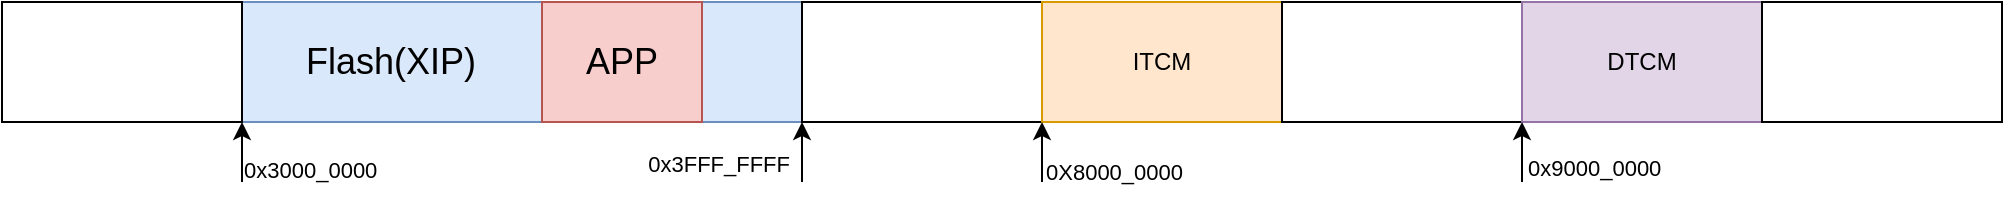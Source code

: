 <mxfile version="21.1.9" type="github">
  <diagram name="第 1 页" id="2LffVak39jsRAu2qzqk5">
    <mxGraphModel dx="1195" dy="626" grid="1" gridSize="10" guides="1" tooltips="1" connect="1" arrows="1" fold="1" page="1" pageScale="1" pageWidth="827" pageHeight="1169" math="0" shadow="0">
      <root>
        <mxCell id="0" />
        <mxCell id="1" parent="0" />
        <mxCell id="Gvte_bGv6yS3TtqOH1Us-2" value="&amp;nbsp; &amp;nbsp; &amp;nbsp; Flash(XIP)" style="rounded=0;whiteSpace=wrap;html=1;fontSize=18;align=left;fillColor=#dae8fc;strokeColor=#6c8ebf;" vertex="1" parent="1">
          <mxGeometry x="140" y="270" width="280" height="60" as="geometry" />
        </mxCell>
        <mxCell id="Gvte_bGv6yS3TtqOH1Us-3" value="APP" style="rounded=0;whiteSpace=wrap;html=1;fontSize=18;fillColor=#f8cecc;strokeColor=#b85450;" vertex="1" parent="1">
          <mxGeometry x="290" y="270" width="80" height="60" as="geometry" />
        </mxCell>
        <mxCell id="Gvte_bGv6yS3TtqOH1Us-6" value="" style="endArrow=classic;html=1;rounded=0;" edge="1" parent="1">
          <mxGeometry width="50" height="50" relative="1" as="geometry">
            <mxPoint x="140" y="360" as="sourcePoint" />
            <mxPoint x="140" y="330" as="targetPoint" />
          </mxGeometry>
        </mxCell>
        <mxCell id="Gvte_bGv6yS3TtqOH1Us-8" value="0x3000_0000" style="edgeLabel;html=1;align=left;verticalAlign=middle;resizable=0;points=[];" vertex="1" connectable="0" parent="Gvte_bGv6yS3TtqOH1Us-6">
          <mxGeometry x="-0.552" y="1" relative="1" as="geometry">
            <mxPoint as="offset" />
          </mxGeometry>
        </mxCell>
        <mxCell id="Gvte_bGv6yS3TtqOH1Us-12" value="" style="endArrow=classic;html=1;rounded=0;entryX=1;entryY=1;entryDx=0;entryDy=0;" edge="1" parent="1" target="Gvte_bGv6yS3TtqOH1Us-2">
          <mxGeometry width="50" height="50" relative="1" as="geometry">
            <mxPoint x="420" y="360" as="sourcePoint" />
            <mxPoint x="340" y="340" as="targetPoint" />
          </mxGeometry>
        </mxCell>
        <mxCell id="Gvte_bGv6yS3TtqOH1Us-13" value="0x3FFF_FFFF" style="edgeLabel;html=1;align=right;verticalAlign=middle;resizable=0;points=[];" vertex="1" connectable="0" parent="Gvte_bGv6yS3TtqOH1Us-12">
          <mxGeometry x="-0.36" y="-1" relative="1" as="geometry">
            <mxPoint x="-7" as="offset" />
          </mxGeometry>
        </mxCell>
        <mxCell id="Gvte_bGv6yS3TtqOH1Us-14" value="" style="rounded=0;whiteSpace=wrap;html=1;" vertex="1" parent="1">
          <mxGeometry x="420" y="270" width="120" height="60" as="geometry" />
        </mxCell>
        <mxCell id="Gvte_bGv6yS3TtqOH1Us-15" value="" style="rounded=0;whiteSpace=wrap;html=1;" vertex="1" parent="1">
          <mxGeometry x="20" y="270" width="120" height="60" as="geometry" />
        </mxCell>
        <mxCell id="Gvte_bGv6yS3TtqOH1Us-16" value="ITCM" style="rounded=0;whiteSpace=wrap;html=1;fillColor=#ffe6cc;strokeColor=#d79b00;" vertex="1" parent="1">
          <mxGeometry x="540" y="270" width="120" height="60" as="geometry" />
        </mxCell>
        <mxCell id="Gvte_bGv6yS3TtqOH1Us-19" value="" style="endArrow=classic;html=1;rounded=0;entryX=0;entryY=1;entryDx=0;entryDy=0;" edge="1" parent="1" target="Gvte_bGv6yS3TtqOH1Us-16">
          <mxGeometry width="50" height="50" relative="1" as="geometry">
            <mxPoint x="540" y="360" as="sourcePoint" />
            <mxPoint x="550" y="350" as="targetPoint" />
          </mxGeometry>
        </mxCell>
        <mxCell id="Gvte_bGv6yS3TtqOH1Us-20" value="0X8000_0000" style="edgeLabel;html=1;align=left;verticalAlign=middle;resizable=0;points=[];" vertex="1" connectable="0" parent="Gvte_bGv6yS3TtqOH1Us-19">
          <mxGeometry x="-0.627" relative="1" as="geometry">
            <mxPoint as="offset" />
          </mxGeometry>
        </mxCell>
        <mxCell id="Gvte_bGv6yS3TtqOH1Us-21" value="" style="rounded=0;whiteSpace=wrap;html=1;" vertex="1" parent="1">
          <mxGeometry x="660" y="270" width="120" height="60" as="geometry" />
        </mxCell>
        <mxCell id="Gvte_bGv6yS3TtqOH1Us-22" value="DTCM" style="rounded=0;whiteSpace=wrap;html=1;fillColor=#e1d5e7;strokeColor=#9673a6;" vertex="1" parent="1">
          <mxGeometry x="780" y="270" width="120" height="60" as="geometry" />
        </mxCell>
        <mxCell id="Gvte_bGv6yS3TtqOH1Us-24" value="" style="endArrow=classic;html=1;rounded=0;" edge="1" parent="1">
          <mxGeometry width="50" height="50" relative="1" as="geometry">
            <mxPoint x="780" y="360" as="sourcePoint" />
            <mxPoint x="780" y="330" as="targetPoint" />
          </mxGeometry>
        </mxCell>
        <mxCell id="Gvte_bGv6yS3TtqOH1Us-25" value="0x9000_0000" style="edgeLabel;html=1;align=left;verticalAlign=middle;resizable=0;points=[];" vertex="1" connectable="0" parent="Gvte_bGv6yS3TtqOH1Us-24">
          <mxGeometry x="-0.493" y="-1" relative="1" as="geometry">
            <mxPoint as="offset" />
          </mxGeometry>
        </mxCell>
        <mxCell id="Gvte_bGv6yS3TtqOH1Us-26" value="" style="rounded=0;whiteSpace=wrap;html=1;" vertex="1" parent="1">
          <mxGeometry x="900" y="270" width="120" height="60" as="geometry" />
        </mxCell>
      </root>
    </mxGraphModel>
  </diagram>
</mxfile>
